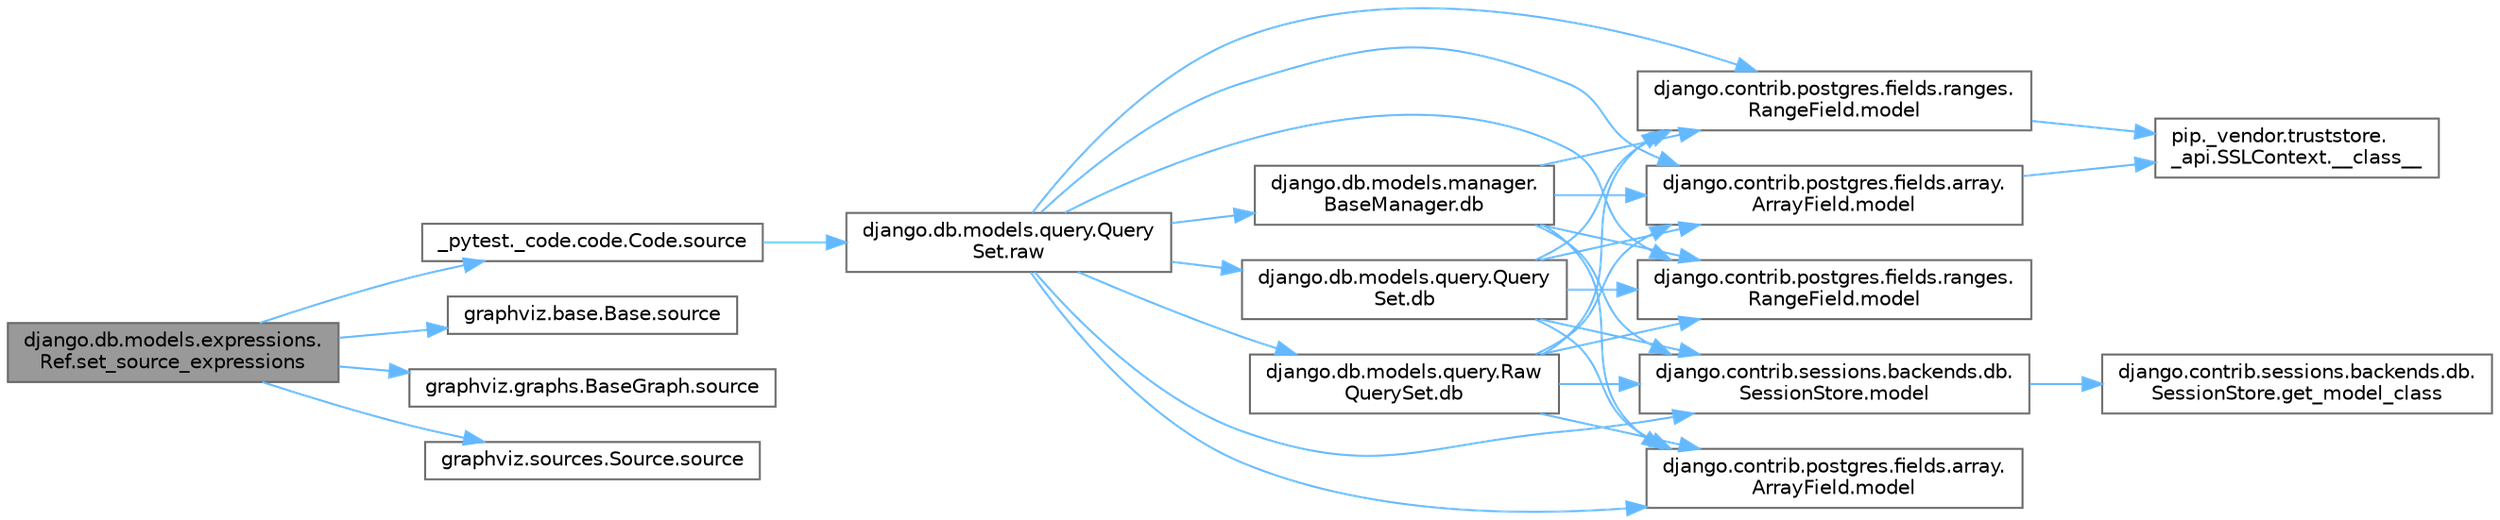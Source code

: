 digraph "django.db.models.expressions.Ref.set_source_expressions"
{
 // LATEX_PDF_SIZE
  bgcolor="transparent";
  edge [fontname=Helvetica,fontsize=10,labelfontname=Helvetica,labelfontsize=10];
  node [fontname=Helvetica,fontsize=10,shape=box,height=0.2,width=0.4];
  rankdir="LR";
  Node1 [id="Node000001",label="django.db.models.expressions.\lRef.set_source_expressions",height=0.2,width=0.4,color="gray40", fillcolor="grey60", style="filled", fontcolor="black",tooltip=" "];
  Node1 -> Node2 [id="edge1_Node000001_Node000002",color="steelblue1",style="solid",tooltip=" "];
  Node2 [id="Node000002",label="_pytest._code.code.Code.source",height=0.2,width=0.4,color="grey40", fillcolor="white", style="filled",URL="$class__pytest_1_1__code_1_1code_1_1_code.html#a22f60644a8fa658ab754ddca0bcb31fd",tooltip=" "];
  Node2 -> Node3 [id="edge2_Node000002_Node000003",color="steelblue1",style="solid",tooltip=" "];
  Node3 [id="Node000003",label="django.db.models.query.Query\lSet.raw",height=0.2,width=0.4,color="grey40", fillcolor="white", style="filled",URL="$classdjango_1_1db_1_1models_1_1query_1_1_query_set.html#abce199e3993658459fb2f7c2719daa45",tooltip="PUBLIC METHODS THAT RETURN A QUERYSET SUBCLASS #."];
  Node3 -> Node4 [id="edge3_Node000003_Node000004",color="steelblue1",style="solid",tooltip=" "];
  Node4 [id="Node000004",label="django.db.models.manager.\lBaseManager.db",height=0.2,width=0.4,color="grey40", fillcolor="white", style="filled",URL="$classdjango_1_1db_1_1models_1_1manager_1_1_base_manager.html#ad6c30d1033fbe64ca4ac1d2bf0162a8a",tooltip=" "];
  Node4 -> Node5 [id="edge4_Node000004_Node000005",color="steelblue1",style="solid",tooltip=" "];
  Node5 [id="Node000005",label="django.contrib.postgres.fields.array.\lArrayField.model",height=0.2,width=0.4,color="grey40", fillcolor="white", style="filled",URL="$classdjango_1_1contrib_1_1postgres_1_1fields_1_1array_1_1_array_field.html#a4402eef4c4784e00671c9f229481f4c1",tooltip=" "];
  Node5 -> Node6 [id="edge5_Node000005_Node000006",color="steelblue1",style="solid",tooltip=" "];
  Node6 [id="Node000006",label="pip._vendor.truststore.\l_api.SSLContext.__class__",height=0.2,width=0.4,color="grey40", fillcolor="white", style="filled",URL="$classpip_1_1__vendor_1_1truststore_1_1__api_1_1_s_s_l_context.html#a530861514f31eabaa3f513557d6e66de",tooltip=" "];
  Node4 -> Node7 [id="edge6_Node000004_Node000007",color="steelblue1",style="solid",tooltip=" "];
  Node7 [id="Node000007",label="django.contrib.postgres.fields.array.\lArrayField.model",height=0.2,width=0.4,color="grey40", fillcolor="white", style="filled",URL="$classdjango_1_1contrib_1_1postgres_1_1fields_1_1array_1_1_array_field.html#a50a2796de85f960ca282b56ef2d9446c",tooltip=" "];
  Node4 -> Node8 [id="edge7_Node000004_Node000008",color="steelblue1",style="solid",tooltip=" "];
  Node8 [id="Node000008",label="django.contrib.postgres.fields.ranges.\lRangeField.model",height=0.2,width=0.4,color="grey40", fillcolor="white", style="filled",URL="$classdjango_1_1contrib_1_1postgres_1_1fields_1_1ranges_1_1_range_field.html#aa38c2bbd1bad0c8f9b0315ee468867a2",tooltip=" "];
  Node8 -> Node6 [id="edge8_Node000008_Node000006",color="steelblue1",style="solid",tooltip=" "];
  Node4 -> Node9 [id="edge9_Node000004_Node000009",color="steelblue1",style="solid",tooltip=" "];
  Node9 [id="Node000009",label="django.contrib.postgres.fields.ranges.\lRangeField.model",height=0.2,width=0.4,color="grey40", fillcolor="white", style="filled",URL="$classdjango_1_1contrib_1_1postgres_1_1fields_1_1ranges_1_1_range_field.html#a91b36827f010affd1ff89569cf40d1af",tooltip=" "];
  Node4 -> Node10 [id="edge10_Node000004_Node000010",color="steelblue1",style="solid",tooltip=" "];
  Node10 [id="Node000010",label="django.contrib.sessions.backends.db.\lSessionStore.model",height=0.2,width=0.4,color="grey40", fillcolor="white", style="filled",URL="$classdjango_1_1contrib_1_1sessions_1_1backends_1_1db_1_1_session_store.html#af52cfb4371af389c8bd4a6780274c403",tooltip=" "];
  Node10 -> Node11 [id="edge11_Node000010_Node000011",color="steelblue1",style="solid",tooltip=" "];
  Node11 [id="Node000011",label="django.contrib.sessions.backends.db.\lSessionStore.get_model_class",height=0.2,width=0.4,color="grey40", fillcolor="white", style="filled",URL="$classdjango_1_1contrib_1_1sessions_1_1backends_1_1db_1_1_session_store.html#a5e2d862e271e8f9173021bcaa61305ad",tooltip=" "];
  Node3 -> Node12 [id="edge12_Node000003_Node000012",color="steelblue1",style="solid",tooltip=" "];
  Node12 [id="Node000012",label="django.db.models.query.Query\lSet.db",height=0.2,width=0.4,color="grey40", fillcolor="white", style="filled",URL="$classdjango_1_1db_1_1models_1_1query_1_1_query_set.html#a6ff7e94dd4e7293da5fb86f6349ce9b8",tooltip=" "];
  Node12 -> Node5 [id="edge13_Node000012_Node000005",color="steelblue1",style="solid",tooltip=" "];
  Node12 -> Node7 [id="edge14_Node000012_Node000007",color="steelblue1",style="solid",tooltip=" "];
  Node12 -> Node8 [id="edge15_Node000012_Node000008",color="steelblue1",style="solid",tooltip=" "];
  Node12 -> Node9 [id="edge16_Node000012_Node000009",color="steelblue1",style="solid",tooltip=" "];
  Node12 -> Node10 [id="edge17_Node000012_Node000010",color="steelblue1",style="solid",tooltip=" "];
  Node3 -> Node13 [id="edge18_Node000003_Node000013",color="steelblue1",style="solid",tooltip=" "];
  Node13 [id="Node000013",label="django.db.models.query.Raw\lQuerySet.db",height=0.2,width=0.4,color="grey40", fillcolor="white", style="filled",URL="$classdjango_1_1db_1_1models_1_1query_1_1_raw_query_set.html#a1f352bf15faf0aa43e22709fde8f7564",tooltip=" "];
  Node13 -> Node5 [id="edge19_Node000013_Node000005",color="steelblue1",style="solid",tooltip=" "];
  Node13 -> Node7 [id="edge20_Node000013_Node000007",color="steelblue1",style="solid",tooltip=" "];
  Node13 -> Node8 [id="edge21_Node000013_Node000008",color="steelblue1",style="solid",tooltip=" "];
  Node13 -> Node9 [id="edge22_Node000013_Node000009",color="steelblue1",style="solid",tooltip=" "];
  Node13 -> Node10 [id="edge23_Node000013_Node000010",color="steelblue1",style="solid",tooltip=" "];
  Node3 -> Node5 [id="edge24_Node000003_Node000005",color="steelblue1",style="solid",tooltip=" "];
  Node3 -> Node7 [id="edge25_Node000003_Node000007",color="steelblue1",style="solid",tooltip=" "];
  Node3 -> Node8 [id="edge26_Node000003_Node000008",color="steelblue1",style="solid",tooltip=" "];
  Node3 -> Node9 [id="edge27_Node000003_Node000009",color="steelblue1",style="solid",tooltip=" "];
  Node3 -> Node10 [id="edge28_Node000003_Node000010",color="steelblue1",style="solid",tooltip=" "];
  Node1 -> Node14 [id="edge29_Node000001_Node000014",color="steelblue1",style="solid",tooltip=" "];
  Node14 [id="Node000014",label="graphviz.base.Base.source",height=0.2,width=0.4,color="grey40", fillcolor="white", style="filled",URL="$classgraphviz_1_1base_1_1_base.html#a5eb46caf8c88716e5741b7b2404d4c75",tooltip=" "];
  Node1 -> Node15 [id="edge30_Node000001_Node000015",color="steelblue1",style="solid",tooltip=" "];
  Node15 [id="Node000015",label="graphviz.graphs.BaseGraph.source",height=0.2,width=0.4,color="grey40", fillcolor="white", style="filled",URL="$classgraphviz_1_1graphs_1_1_base_graph.html#a8aad62397887cb67daf6812db5328f6b",tooltip=" "];
  Node1 -> Node16 [id="edge31_Node000001_Node000016",color="steelblue1",style="solid",tooltip=" "];
  Node16 [id="Node000016",label="graphviz.sources.Source.source",height=0.2,width=0.4,color="grey40", fillcolor="white", style="filled",URL="$classgraphviz_1_1sources_1_1_source.html#a3e4b80b77671f18910b3f30a89f93a14",tooltip=" "];
}

